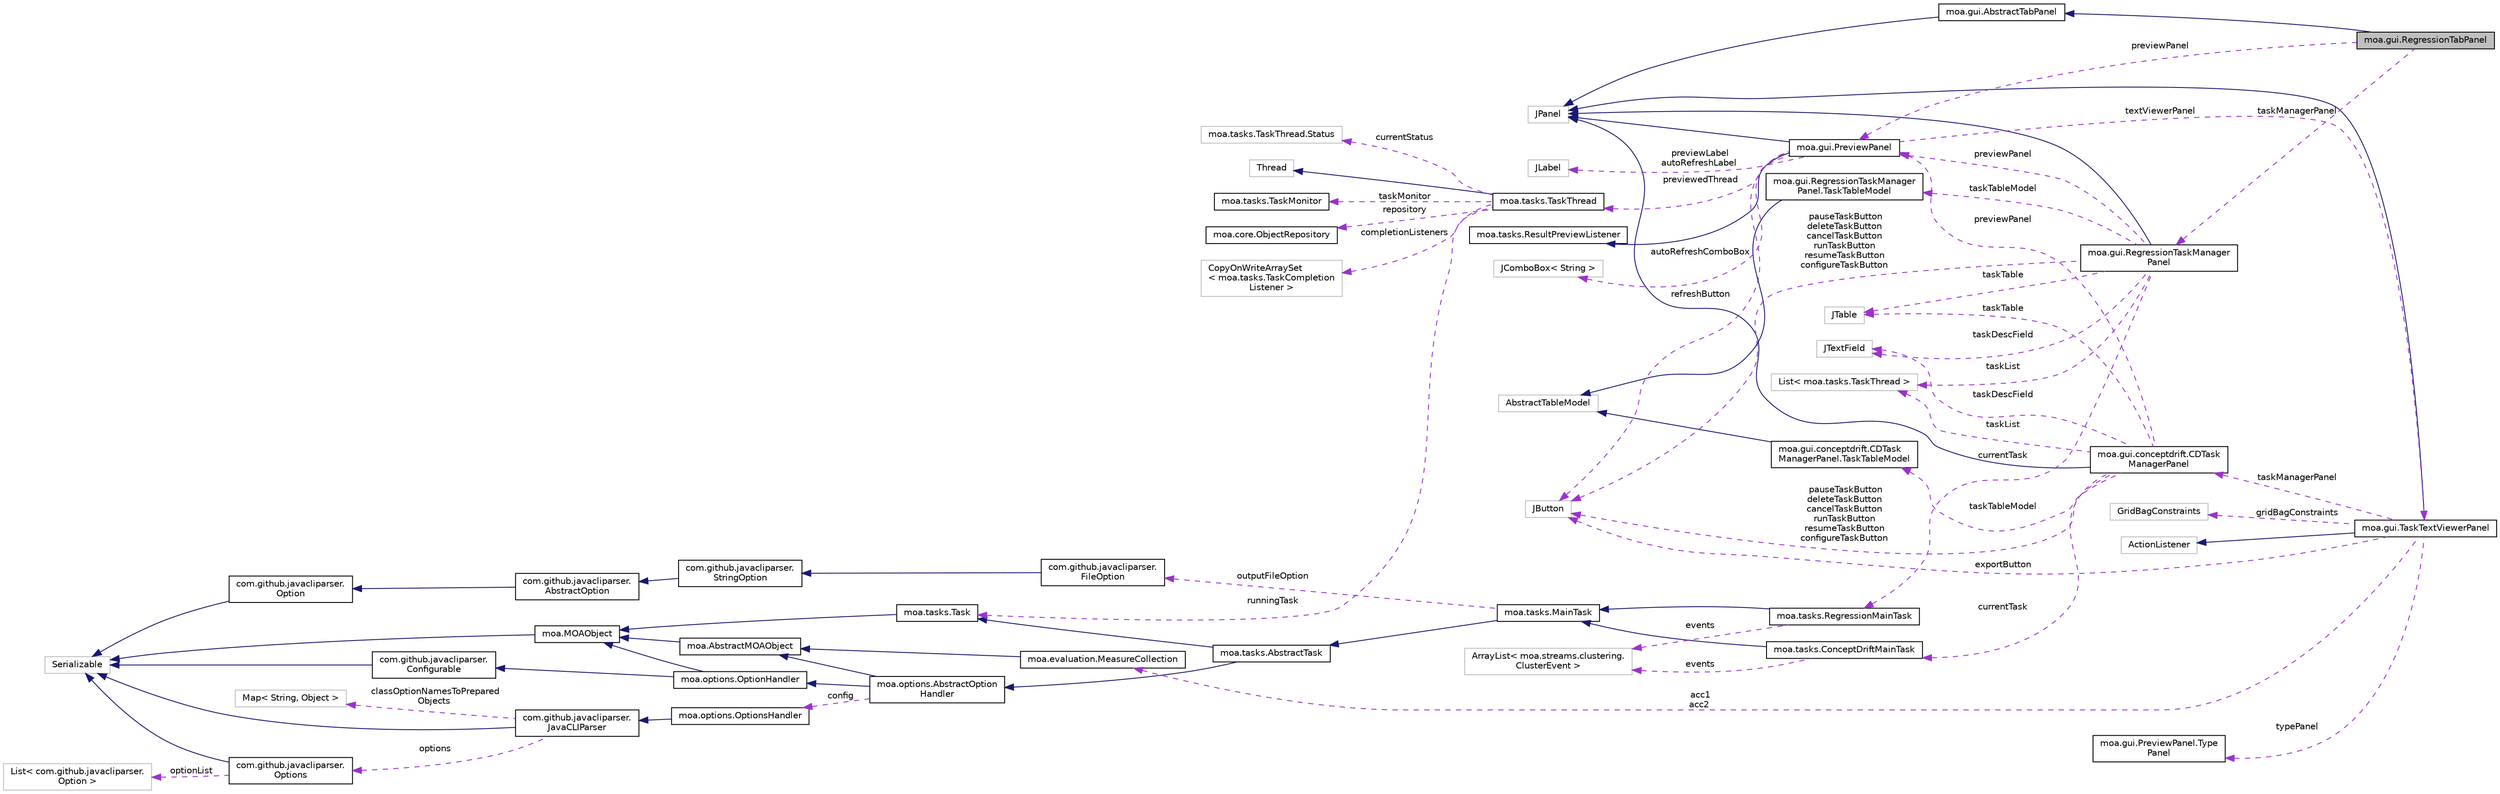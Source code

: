 digraph "moa.gui.RegressionTabPanel"
{
 // LATEX_PDF_SIZE
  edge [fontname="Helvetica",fontsize="10",labelfontname="Helvetica",labelfontsize="10"];
  node [fontname="Helvetica",fontsize="10",shape=record];
  rankdir="LR";
  Node1 [label="moa.gui.RegressionTabPanel",height=0.2,width=0.4,color="black", fillcolor="grey75", style="filled", fontcolor="black",tooltip=" "];
  Node2 -> Node1 [dir="back",color="midnightblue",fontsize="10",style="solid"];
  Node2 [label="moa.gui.AbstractTabPanel",height=0.2,width=0.4,color="black", fillcolor="white", style="filled",URL="$classmoa_1_1gui_1_1_abstract_tab_panel.html",tooltip=" "];
  Node3 -> Node2 [dir="back",color="midnightblue",fontsize="10",style="solid"];
  Node3 [label="JPanel",height=0.2,width=0.4,color="grey75", fillcolor="white", style="filled",tooltip=" "];
  Node4 -> Node1 [dir="back",color="darkorchid3",fontsize="10",style="dashed",label=" previewPanel" ];
  Node4 [label="moa.gui.PreviewPanel",height=0.2,width=0.4,color="black", fillcolor="white", style="filled",URL="$classmoa_1_1gui_1_1_preview_panel.html",tooltip=" "];
  Node3 -> Node4 [dir="back",color="midnightblue",fontsize="10",style="solid"];
  Node5 -> Node4 [dir="back",color="midnightblue",fontsize="10",style="solid"];
  Node5 [label="moa.tasks.ResultPreviewListener",height=0.2,width=0.4,color="black", fillcolor="white", style="filled",URL="$interfacemoa_1_1tasks_1_1_result_preview_listener.html",tooltip=" "];
  Node6 -> Node4 [dir="back",color="darkorchid3",fontsize="10",style="dashed",label=" textViewerPanel" ];
  Node6 [label="moa.gui.TaskTextViewerPanel",height=0.2,width=0.4,color="black", fillcolor="white", style="filled",URL="$classmoa_1_1gui_1_1_task_text_viewer_panel.html",tooltip=" "];
  Node3 -> Node6 [dir="back",color="midnightblue",fontsize="10",style="solid"];
  Node7 -> Node6 [dir="back",color="midnightblue",fontsize="10",style="solid"];
  Node7 [label="ActionListener",height=0.2,width=0.4,color="grey75", fillcolor="white", style="filled",tooltip=" "];
  Node8 -> Node6 [dir="back",color="darkorchid3",fontsize="10",style="dashed",label=" typePanel" ];
  Node8 [label="moa.gui.PreviewPanel.Type\lPanel",height=0.2,width=0.4,color="black", fillcolor="white", style="filled",URL="$enummoa_1_1gui_1_1_preview_panel_1_1_type_panel.html",tooltip=" "];
  Node9 -> Node6 [dir="back",color="darkorchid3",fontsize="10",style="dashed",label=" gridBagConstraints" ];
  Node9 [label="GridBagConstraints",height=0.2,width=0.4,color="grey75", fillcolor="white", style="filled",tooltip=" "];
  Node10 -> Node6 [dir="back",color="darkorchid3",fontsize="10",style="dashed",label=" exportButton" ];
  Node10 [label="JButton",height=0.2,width=0.4,color="grey75", fillcolor="white", style="filled",tooltip=" "];
  Node11 -> Node6 [dir="back",color="darkorchid3",fontsize="10",style="dashed",label=" taskManagerPanel" ];
  Node11 [label="moa.gui.conceptdrift.CDTask\lManagerPanel",height=0.2,width=0.4,color="black", fillcolor="white", style="filled",URL="$classmoa_1_1gui_1_1conceptdrift_1_1_c_d_task_manager_panel.html",tooltip=" "];
  Node3 -> Node11 [dir="back",color="midnightblue",fontsize="10",style="solid"];
  Node12 -> Node11 [dir="back",color="darkorchid3",fontsize="10",style="dashed",label=" currentTask" ];
  Node12 [label="moa.tasks.ConceptDriftMainTask",height=0.2,width=0.4,color="black", fillcolor="white", style="filled",URL="$classmoa_1_1tasks_1_1_concept_drift_main_task.html",tooltip=" "];
  Node13 -> Node12 [dir="back",color="midnightblue",fontsize="10",style="solid"];
  Node13 [label="moa.tasks.MainTask",height=0.2,width=0.4,color="black", fillcolor="white", style="filled",URL="$classmoa_1_1tasks_1_1_main_task.html",tooltip=" "];
  Node14 -> Node13 [dir="back",color="midnightblue",fontsize="10",style="solid"];
  Node14 [label="moa.tasks.AbstractTask",height=0.2,width=0.4,color="black", fillcolor="white", style="filled",URL="$classmoa_1_1tasks_1_1_abstract_task.html",tooltip=" "];
  Node15 -> Node14 [dir="back",color="midnightblue",fontsize="10",style="solid"];
  Node15 [label="moa.options.AbstractOption\lHandler",height=0.2,width=0.4,color="black", fillcolor="white", style="filled",URL="$classmoa_1_1options_1_1_abstract_option_handler.html",tooltip=" "];
  Node16 -> Node15 [dir="back",color="midnightblue",fontsize="10",style="solid"];
  Node16 [label="moa.AbstractMOAObject",height=0.2,width=0.4,color="black", fillcolor="white", style="filled",URL="$classmoa_1_1_abstract_m_o_a_object.html",tooltip=" "];
  Node17 -> Node16 [dir="back",color="midnightblue",fontsize="10",style="solid"];
  Node17 [label="moa.MOAObject",height=0.2,width=0.4,color="black", fillcolor="white", style="filled",URL="$interfacemoa_1_1_m_o_a_object.html",tooltip=" "];
  Node18 -> Node17 [dir="back",color="midnightblue",fontsize="10",style="solid"];
  Node18 [label="Serializable",height=0.2,width=0.4,color="grey75", fillcolor="white", style="filled",tooltip=" "];
  Node19 -> Node15 [dir="back",color="midnightblue",fontsize="10",style="solid"];
  Node19 [label="moa.options.OptionHandler",height=0.2,width=0.4,color="black", fillcolor="white", style="filled",URL="$interfacemoa_1_1options_1_1_option_handler.html",tooltip=" "];
  Node17 -> Node19 [dir="back",color="midnightblue",fontsize="10",style="solid"];
  Node20 -> Node19 [dir="back",color="midnightblue",fontsize="10",style="solid"];
  Node20 [label="com.github.javacliparser.\lConfigurable",height=0.2,width=0.4,color="black", fillcolor="white", style="filled",URL="$interfacecom_1_1github_1_1javacliparser_1_1_configurable.html",tooltip=" "];
  Node18 -> Node20 [dir="back",color="midnightblue",fontsize="10",style="solid"];
  Node21 -> Node15 [dir="back",color="darkorchid3",fontsize="10",style="dashed",label=" config" ];
  Node21 [label="moa.options.OptionsHandler",height=0.2,width=0.4,color="black", fillcolor="white", style="filled",URL="$classmoa_1_1options_1_1_options_handler.html",tooltip=" "];
  Node22 -> Node21 [dir="back",color="midnightblue",fontsize="10",style="solid"];
  Node22 [label="com.github.javacliparser.\lJavaCLIParser",height=0.2,width=0.4,color="black", fillcolor="white", style="filled",URL="$classcom_1_1github_1_1javacliparser_1_1_java_c_l_i_parser.html",tooltip=" "];
  Node18 -> Node22 [dir="back",color="midnightblue",fontsize="10",style="solid"];
  Node23 -> Node22 [dir="back",color="darkorchid3",fontsize="10",style="dashed",label=" options" ];
  Node23 [label="com.github.javacliparser.\lOptions",height=0.2,width=0.4,color="black", fillcolor="white", style="filled",URL="$classcom_1_1github_1_1javacliparser_1_1_options.html",tooltip=" "];
  Node18 -> Node23 [dir="back",color="midnightblue",fontsize="10",style="solid"];
  Node24 -> Node23 [dir="back",color="darkorchid3",fontsize="10",style="dashed",label=" optionList" ];
  Node24 [label="List\< com.github.javacliparser.\lOption \>",height=0.2,width=0.4,color="grey75", fillcolor="white", style="filled",tooltip=" "];
  Node25 -> Node22 [dir="back",color="darkorchid3",fontsize="10",style="dashed",label=" classOptionNamesToPrepared\lObjects" ];
  Node25 [label="Map\< String, Object \>",height=0.2,width=0.4,color="grey75", fillcolor="white", style="filled",tooltip=" "];
  Node26 -> Node14 [dir="back",color="midnightblue",fontsize="10",style="solid"];
  Node26 [label="moa.tasks.Task",height=0.2,width=0.4,color="black", fillcolor="white", style="filled",URL="$interfacemoa_1_1tasks_1_1_task.html",tooltip=" "];
  Node17 -> Node26 [dir="back",color="midnightblue",fontsize="10",style="solid"];
  Node27 -> Node13 [dir="back",color="darkorchid3",fontsize="10",style="dashed",label=" outputFileOption" ];
  Node27 [label="com.github.javacliparser.\lFileOption",height=0.2,width=0.4,color="black", fillcolor="white", style="filled",URL="$classcom_1_1github_1_1javacliparser_1_1_file_option.html",tooltip=" "];
  Node28 -> Node27 [dir="back",color="midnightblue",fontsize="10",style="solid"];
  Node28 [label="com.github.javacliparser.\lStringOption",height=0.2,width=0.4,color="black", fillcolor="white", style="filled",URL="$classcom_1_1github_1_1javacliparser_1_1_string_option.html",tooltip=" "];
  Node29 -> Node28 [dir="back",color="midnightblue",fontsize="10",style="solid"];
  Node29 [label="com.github.javacliparser.\lAbstractOption",height=0.2,width=0.4,color="black", fillcolor="white", style="filled",URL="$classcom_1_1github_1_1javacliparser_1_1_abstract_option.html",tooltip=" "];
  Node30 -> Node29 [dir="back",color="midnightblue",fontsize="10",style="solid"];
  Node30 [label="com.github.javacliparser.\lOption",height=0.2,width=0.4,color="black", fillcolor="white", style="filled",URL="$interfacecom_1_1github_1_1javacliparser_1_1_option.html",tooltip=" "];
  Node18 -> Node30 [dir="back",color="midnightblue",fontsize="10",style="solid"];
  Node31 -> Node12 [dir="back",color="darkorchid3",fontsize="10",style="dashed",label=" events" ];
  Node31 [label="ArrayList\< moa.streams.clustering.\lClusterEvent \>",height=0.2,width=0.4,color="grey75", fillcolor="white", style="filled",tooltip=" "];
  Node10 -> Node11 [dir="back",color="darkorchid3",fontsize="10",style="dashed",label=" pauseTaskButton\ndeleteTaskButton\ncancelTaskButton\nrunTaskButton\nresumeTaskButton\nconfigureTaskButton" ];
  Node4 -> Node11 [dir="back",color="darkorchid3",fontsize="10",style="dashed",label=" previewPanel" ];
  Node32 -> Node11 [dir="back",color="darkorchid3",fontsize="10",style="dashed",label=" taskDescField" ];
  Node32 [label="JTextField",height=0.2,width=0.4,color="grey75", fillcolor="white", style="filled",tooltip=" "];
  Node33 -> Node11 [dir="back",color="darkorchid3",fontsize="10",style="dashed",label=" taskTableModel" ];
  Node33 [label="moa.gui.conceptdrift.CDTask\lManagerPanel.TaskTableModel",height=0.2,width=0.4,color="black", fillcolor="white", style="filled",URL="$classmoa_1_1gui_1_1conceptdrift_1_1_c_d_task_manager_panel_1_1_task_table_model.html",tooltip=" "];
  Node34 -> Node33 [dir="back",color="midnightblue",fontsize="10",style="solid"];
  Node34 [label="AbstractTableModel",height=0.2,width=0.4,color="grey75", fillcolor="white", style="filled",tooltip=" "];
  Node35 -> Node11 [dir="back",color="darkorchid3",fontsize="10",style="dashed",label=" taskTable" ];
  Node35 [label="JTable",height=0.2,width=0.4,color="grey75", fillcolor="white", style="filled",tooltip=" "];
  Node36 -> Node11 [dir="back",color="darkorchid3",fontsize="10",style="dashed",label=" taskList" ];
  Node36 [label="List\< moa.tasks.TaskThread \>",height=0.2,width=0.4,color="grey75", fillcolor="white", style="filled",tooltip=" "];
  Node37 -> Node6 [dir="back",color="darkorchid3",fontsize="10",style="dashed",label=" acc1\nacc2" ];
  Node37 [label="moa.evaluation.MeasureCollection",height=0.2,width=0.4,color="black", fillcolor="white", style="filled",URL="$classmoa_1_1evaluation_1_1_measure_collection.html",tooltip=" "];
  Node16 -> Node37 [dir="back",color="midnightblue",fontsize="10",style="solid"];
  Node10 -> Node4 [dir="back",color="darkorchid3",fontsize="10",style="dashed",label=" refreshButton" ];
  Node38 -> Node4 [dir="back",color="darkorchid3",fontsize="10",style="dashed",label=" autoRefreshComboBox" ];
  Node38 [label="JComboBox\< String \>",height=0.2,width=0.4,color="grey75", fillcolor="white", style="filled",tooltip=" "];
  Node39 -> Node4 [dir="back",color="darkorchid3",fontsize="10",style="dashed",label=" previewedThread" ];
  Node39 [label="moa.tasks.TaskThread",height=0.2,width=0.4,color="black", fillcolor="white", style="filled",URL="$classmoa_1_1tasks_1_1_task_thread.html",tooltip=" "];
  Node40 -> Node39 [dir="back",color="midnightblue",fontsize="10",style="solid"];
  Node40 [label="Thread",height=0.2,width=0.4,color="grey75", fillcolor="white", style="filled",tooltip=" "];
  Node41 -> Node39 [dir="back",color="darkorchid3",fontsize="10",style="dashed",label=" taskMonitor" ];
  Node41 [label="moa.tasks.TaskMonitor",height=0.2,width=0.4,color="black", fillcolor="white", style="filled",URL="$interfacemoa_1_1tasks_1_1_task_monitor.html",tooltip=" "];
  Node42 -> Node39 [dir="back",color="darkorchid3",fontsize="10",style="dashed",label=" repository" ];
  Node42 [label="moa.core.ObjectRepository",height=0.2,width=0.4,color="black", fillcolor="white", style="filled",URL="$interfacemoa_1_1core_1_1_object_repository.html",tooltip=" "];
  Node43 -> Node39 [dir="back",color="darkorchid3",fontsize="10",style="dashed",label=" completionListeners" ];
  Node43 [label="CopyOnWriteArraySet\l\< moa.tasks.TaskCompletion\lListener \>",height=0.2,width=0.4,color="grey75", fillcolor="white", style="filled",tooltip=" "];
  Node44 -> Node39 [dir="back",color="darkorchid3",fontsize="10",style="dashed",label=" currentStatus" ];
  Node44 [label="moa.tasks.TaskThread.Status",height=0.2,width=0.4,color="grey75", fillcolor="white", style="filled",tooltip=" "];
  Node26 -> Node39 [dir="back",color="darkorchid3",fontsize="10",style="dashed",label=" runningTask" ];
  Node45 -> Node4 [dir="back",color="darkorchid3",fontsize="10",style="dashed",label=" previewLabel\nautoRefreshLabel" ];
  Node45 [label="JLabel",height=0.2,width=0.4,color="grey75", fillcolor="white", style="filled",tooltip=" "];
  Node46 -> Node1 [dir="back",color="darkorchid3",fontsize="10",style="dashed",label=" taskManagerPanel" ];
  Node46 [label="moa.gui.RegressionTaskManager\lPanel",height=0.2,width=0.4,color="black", fillcolor="white", style="filled",URL="$classmoa_1_1gui_1_1_regression_task_manager_panel.html",tooltip=" "];
  Node3 -> Node46 [dir="back",color="midnightblue",fontsize="10",style="solid"];
  Node10 -> Node46 [dir="back",color="darkorchid3",fontsize="10",style="dashed",label=" pauseTaskButton\ndeleteTaskButton\ncancelTaskButton\nrunTaskButton\nresumeTaskButton\nconfigureTaskButton" ];
  Node4 -> Node46 [dir="back",color="darkorchid3",fontsize="10",style="dashed",label=" previewPanel" ];
  Node32 -> Node46 [dir="back",color="darkorchid3",fontsize="10",style="dashed",label=" taskDescField" ];
  Node35 -> Node46 [dir="back",color="darkorchid3",fontsize="10",style="dashed",label=" taskTable" ];
  Node47 -> Node46 [dir="back",color="darkorchid3",fontsize="10",style="dashed",label=" taskTableModel" ];
  Node47 [label="moa.gui.RegressionTaskManager\lPanel.TaskTableModel",height=0.2,width=0.4,color="black", fillcolor="white", style="filled",URL="$classmoa_1_1gui_1_1_regression_task_manager_panel_1_1_task_table_model.html",tooltip=" "];
  Node34 -> Node47 [dir="back",color="midnightblue",fontsize="10",style="solid"];
  Node48 -> Node46 [dir="back",color="darkorchid3",fontsize="10",style="dashed",label=" currentTask" ];
  Node48 [label="moa.tasks.RegressionMainTask",height=0.2,width=0.4,color="black", fillcolor="white", style="filled",URL="$classmoa_1_1tasks_1_1_regression_main_task.html",tooltip=" "];
  Node13 -> Node48 [dir="back",color="midnightblue",fontsize="10",style="solid"];
  Node31 -> Node48 [dir="back",color="darkorchid3",fontsize="10",style="dashed",label=" events" ];
  Node36 -> Node46 [dir="back",color="darkorchid3",fontsize="10",style="dashed",label=" taskList" ];
}
